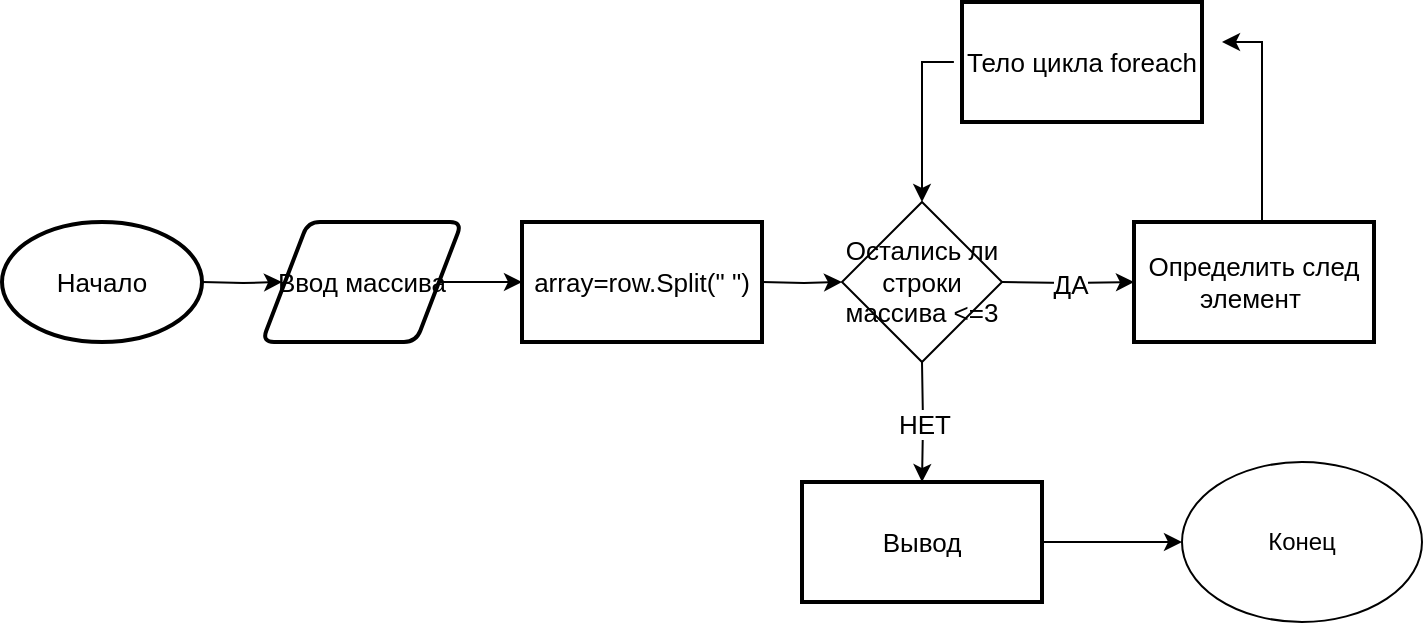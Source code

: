 <mxfile version="19.0.3" type="device"><diagram id="9MI9wxx_UVJAnYcnXOJy" name="Page-1"><mxGraphModel dx="637" dy="1110" grid="1" gridSize="10" guides="1" tooltips="1" connect="1" arrows="1" fold="1" page="1" pageScale="1" pageWidth="827" pageHeight="1169" math="0" shadow="0"><root><mxCell id="0"/><mxCell id="1" parent="0"/><mxCell id="HrbAHa7vhGa1YPAyKH-g-23" value="&lt;font style=&quot;font-size: 13px;&quot;&gt;Начало&lt;/font&gt;" style="strokeWidth=2;html=1;shape=mxgraph.flowchart.start_1;whiteSpace=wrap;" vertex="1" parent="1"><mxGeometry x="40" y="170" width="100" height="60" as="geometry"/></mxCell><mxCell id="HrbAHa7vhGa1YPAyKH-g-24" value="" style="edgeStyle=orthogonalEdgeStyle;rounded=0;orthogonalLoop=1;jettySize=auto;html=1;fontSize=13;" edge="1" parent="1"><mxGeometry relative="1" as="geometry"><mxPoint x="180" y="200" as="targetPoint"/><mxPoint x="140" y="200" as="sourcePoint"/></mxGeometry></mxCell><mxCell id="HrbAHa7vhGa1YPAyKH-g-25" value="Ввод массива" style="shape=parallelogram;html=1;strokeWidth=2;perimeter=parallelogramPerimeter;whiteSpace=wrap;rounded=1;arcSize=12;size=0.23;fontSize=13;" vertex="1" parent="1"><mxGeometry x="170" y="170" width="100" height="60" as="geometry"/></mxCell><mxCell id="HrbAHa7vhGa1YPAyKH-g-26" value="array=row.Split(&quot; &quot;)" style="whiteSpace=wrap;html=1;fontSize=13;strokeWidth=2;" vertex="1" parent="1"><mxGeometry x="300" y="170" width="120" height="60" as="geometry"/></mxCell><mxCell id="HrbAHa7vhGa1YPAyKH-g-27" value="" style="edgeStyle=orthogonalEdgeStyle;rounded=0;orthogonalLoop=1;jettySize=auto;html=1;fontSize=13;exitX=1;exitY=0.5;exitDx=0;exitDy=0;" edge="1" parent="1" source="HrbAHa7vhGa1YPAyKH-g-25"><mxGeometry relative="1" as="geometry"><mxPoint x="260" y="108.82" as="sourcePoint"/><mxPoint x="300" y="200" as="targetPoint"/></mxGeometry></mxCell><mxCell id="HrbAHa7vhGa1YPAyKH-g-28" value="" style="edgeStyle=orthogonalEdgeStyle;rounded=0;orthogonalLoop=1;jettySize=auto;html=1;fontSize=13;" edge="1" parent="1" target="HrbAHa7vhGa1YPAyKH-g-29"><mxGeometry relative="1" as="geometry"><mxPoint x="420" y="200.0" as="sourcePoint"/></mxGeometry></mxCell><mxCell id="HrbAHa7vhGa1YPAyKH-g-29" value="Остались ли строки массива &amp;lt;=3" style="rhombus;whiteSpace=wrap;html=1;fontSize=13;" vertex="1" parent="1"><mxGeometry x="460" y="160" width="80" height="80" as="geometry"/></mxCell><mxCell id="HrbAHa7vhGa1YPAyKH-g-30" value="ДА" style="edgeStyle=orthogonalEdgeStyle;rounded=0;orthogonalLoop=1;jettySize=auto;html=1;fontSize=13;" edge="1" parent="1" target="HrbAHa7vhGa1YPAyKH-g-32"><mxGeometry relative="1" as="geometry"><mxPoint x="540" y="200" as="sourcePoint"/></mxGeometry></mxCell><mxCell id="HrbAHa7vhGa1YPAyKH-g-31" value="НЕТ" style="edgeStyle=orthogonalEdgeStyle;rounded=0;orthogonalLoop=1;jettySize=auto;html=1;fontSize=13;" edge="1" parent="1" target="HrbAHa7vhGa1YPAyKH-g-33"><mxGeometry relative="1" as="geometry"><mxPoint x="500" y="240" as="sourcePoint"/></mxGeometry></mxCell><mxCell id="HrbAHa7vhGa1YPAyKH-g-32" value="Определить след элемент&amp;nbsp;" style="whiteSpace=wrap;html=1;fontSize=13;strokeWidth=2;" vertex="1" parent="1"><mxGeometry x="606" y="170" width="120" height="60" as="geometry"/></mxCell><mxCell id="HrbAHa7vhGa1YPAyKH-g-33" value="Вывод" style="whiteSpace=wrap;html=1;fontSize=13;strokeWidth=2;" vertex="1" parent="1"><mxGeometry x="440" y="300" width="120" height="60" as="geometry"/></mxCell><mxCell id="HrbAHa7vhGa1YPAyKH-g-34" value="" style="edgeStyle=orthogonalEdgeStyle;rounded=0;orthogonalLoop=1;jettySize=auto;html=1;fontSize=13;exitX=0.5;exitY=0;exitDx=0;exitDy=0;" edge="1" parent="1" source="HrbAHa7vhGa1YPAyKH-g-32"><mxGeometry relative="1" as="geometry"><mxPoint x="550" y="90.0" as="sourcePoint"/><mxPoint x="650" y="80" as="targetPoint"/><Array as="points"><mxPoint x="670" y="170"/><mxPoint x="670" y="80"/></Array></mxGeometry></mxCell><mxCell id="HrbAHa7vhGa1YPAyKH-g-35" value="Тело цикла foreach" style="whiteSpace=wrap;html=1;fontSize=13;strokeWidth=2;" vertex="1" parent="1"><mxGeometry x="520" y="60" width="120" height="60" as="geometry"/></mxCell><mxCell id="HrbAHa7vhGa1YPAyKH-g-36" value="" style="edgeStyle=orthogonalEdgeStyle;rounded=0;orthogonalLoop=1;jettySize=auto;html=1;fontSize=13;exitX=0.5;exitY=0;exitDx=0;exitDy=0;entryX=0.5;entryY=0;entryDx=0;entryDy=0;" edge="1" parent="1" target="HrbAHa7vhGa1YPAyKH-g-29"><mxGeometry relative="1" as="geometry"><mxPoint x="515.94" y="90.0" as="sourcePoint"/><mxPoint x="499.94" y="-2.274e-13" as="targetPoint"/><Array as="points"><mxPoint x="500" y="90"/></Array></mxGeometry></mxCell><mxCell id="HrbAHa7vhGa1YPAyKH-g-37" value="Конец" style="ellipse;whiteSpace=wrap;html=1;" vertex="1" parent="1"><mxGeometry x="630" y="290" width="120" height="80" as="geometry"/></mxCell><mxCell id="HrbAHa7vhGa1YPAyKH-g-38" value="" style="endArrow=classic;html=1;rounded=0;exitX=1;exitY=0.5;exitDx=0;exitDy=0;" edge="1" parent="1" source="HrbAHa7vhGa1YPAyKH-g-33"><mxGeometry width="50" height="50" relative="1" as="geometry"><mxPoint x="610" y="200" as="sourcePoint"/><mxPoint x="630" y="330.0" as="targetPoint"/><Array as="points"/></mxGeometry></mxCell></root></mxGraphModel></diagram></mxfile>